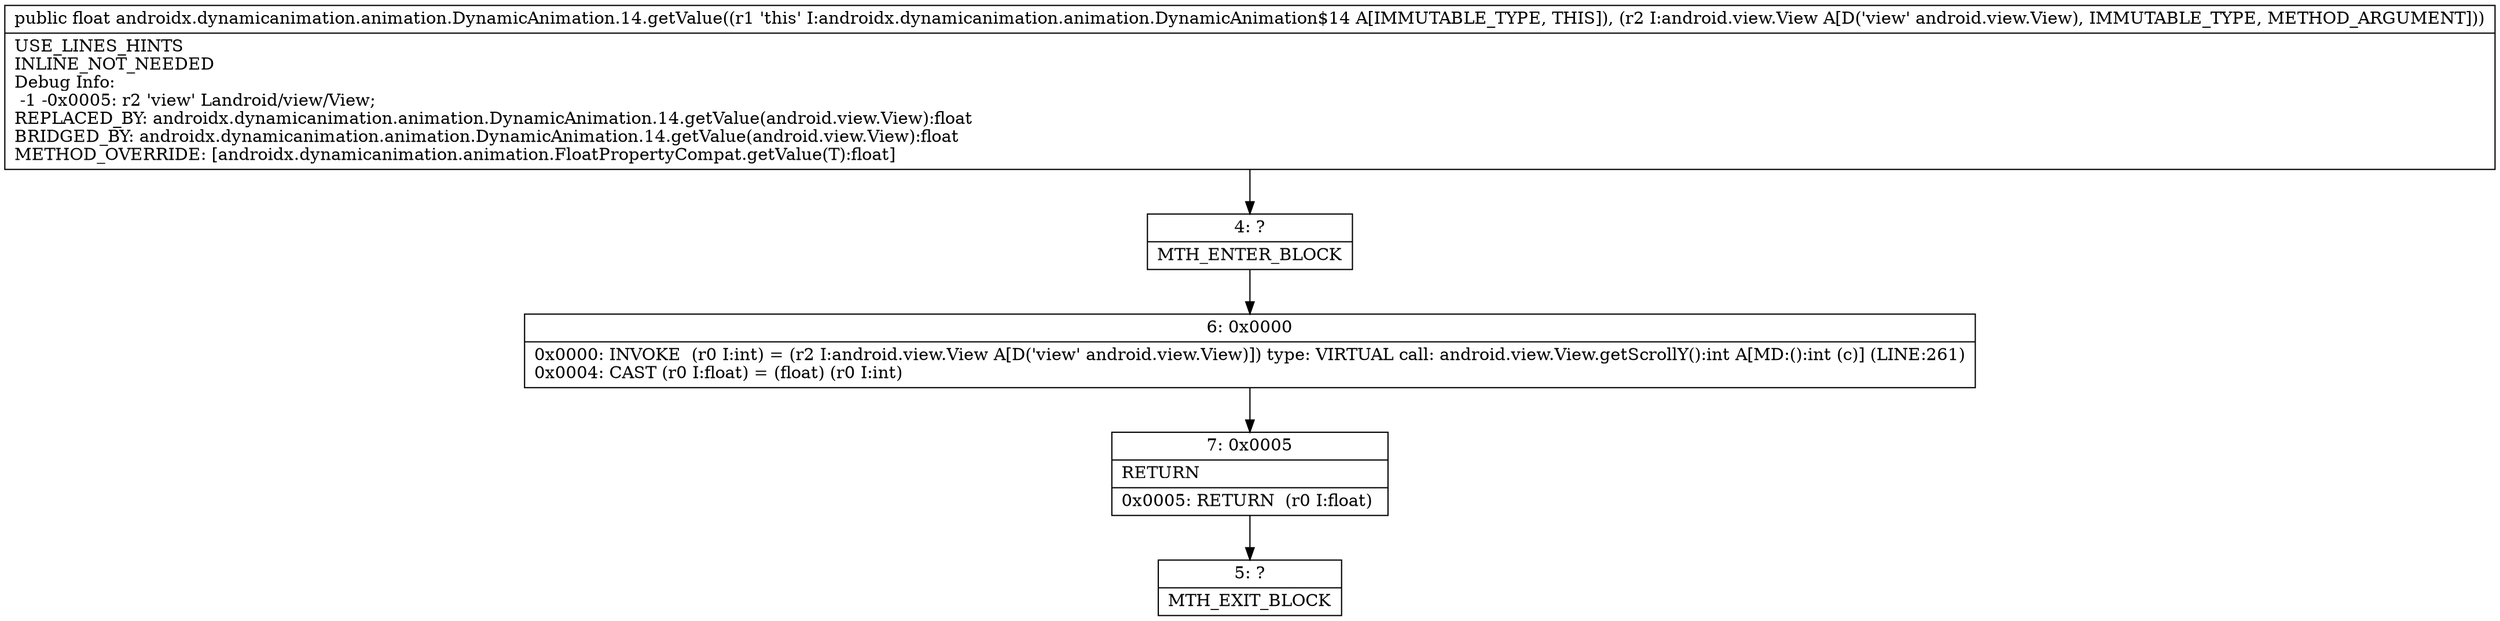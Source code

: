 digraph "CFG forandroidx.dynamicanimation.animation.DynamicAnimation.14.getValue(Landroid\/view\/View;)F" {
Node_4 [shape=record,label="{4\:\ ?|MTH_ENTER_BLOCK\l}"];
Node_6 [shape=record,label="{6\:\ 0x0000|0x0000: INVOKE  (r0 I:int) = (r2 I:android.view.View A[D('view' android.view.View)]) type: VIRTUAL call: android.view.View.getScrollY():int A[MD:():int (c)] (LINE:261)\l0x0004: CAST (r0 I:float) = (float) (r0 I:int) \l}"];
Node_7 [shape=record,label="{7\:\ 0x0005|RETURN\l|0x0005: RETURN  (r0 I:float) \l}"];
Node_5 [shape=record,label="{5\:\ ?|MTH_EXIT_BLOCK\l}"];
MethodNode[shape=record,label="{public float androidx.dynamicanimation.animation.DynamicAnimation.14.getValue((r1 'this' I:androidx.dynamicanimation.animation.DynamicAnimation$14 A[IMMUTABLE_TYPE, THIS]), (r2 I:android.view.View A[D('view' android.view.View), IMMUTABLE_TYPE, METHOD_ARGUMENT]))  | USE_LINES_HINTS\lINLINE_NOT_NEEDED\lDebug Info:\l  \-1 \-0x0005: r2 'view' Landroid\/view\/View;\lREPLACED_BY: androidx.dynamicanimation.animation.DynamicAnimation.14.getValue(android.view.View):float\lBRIDGED_BY: androidx.dynamicanimation.animation.DynamicAnimation.14.getValue(android.view.View):float\lMETHOD_OVERRIDE: [androidx.dynamicanimation.animation.FloatPropertyCompat.getValue(T):float]\l}"];
MethodNode -> Node_4;Node_4 -> Node_6;
Node_6 -> Node_7;
Node_7 -> Node_5;
}

